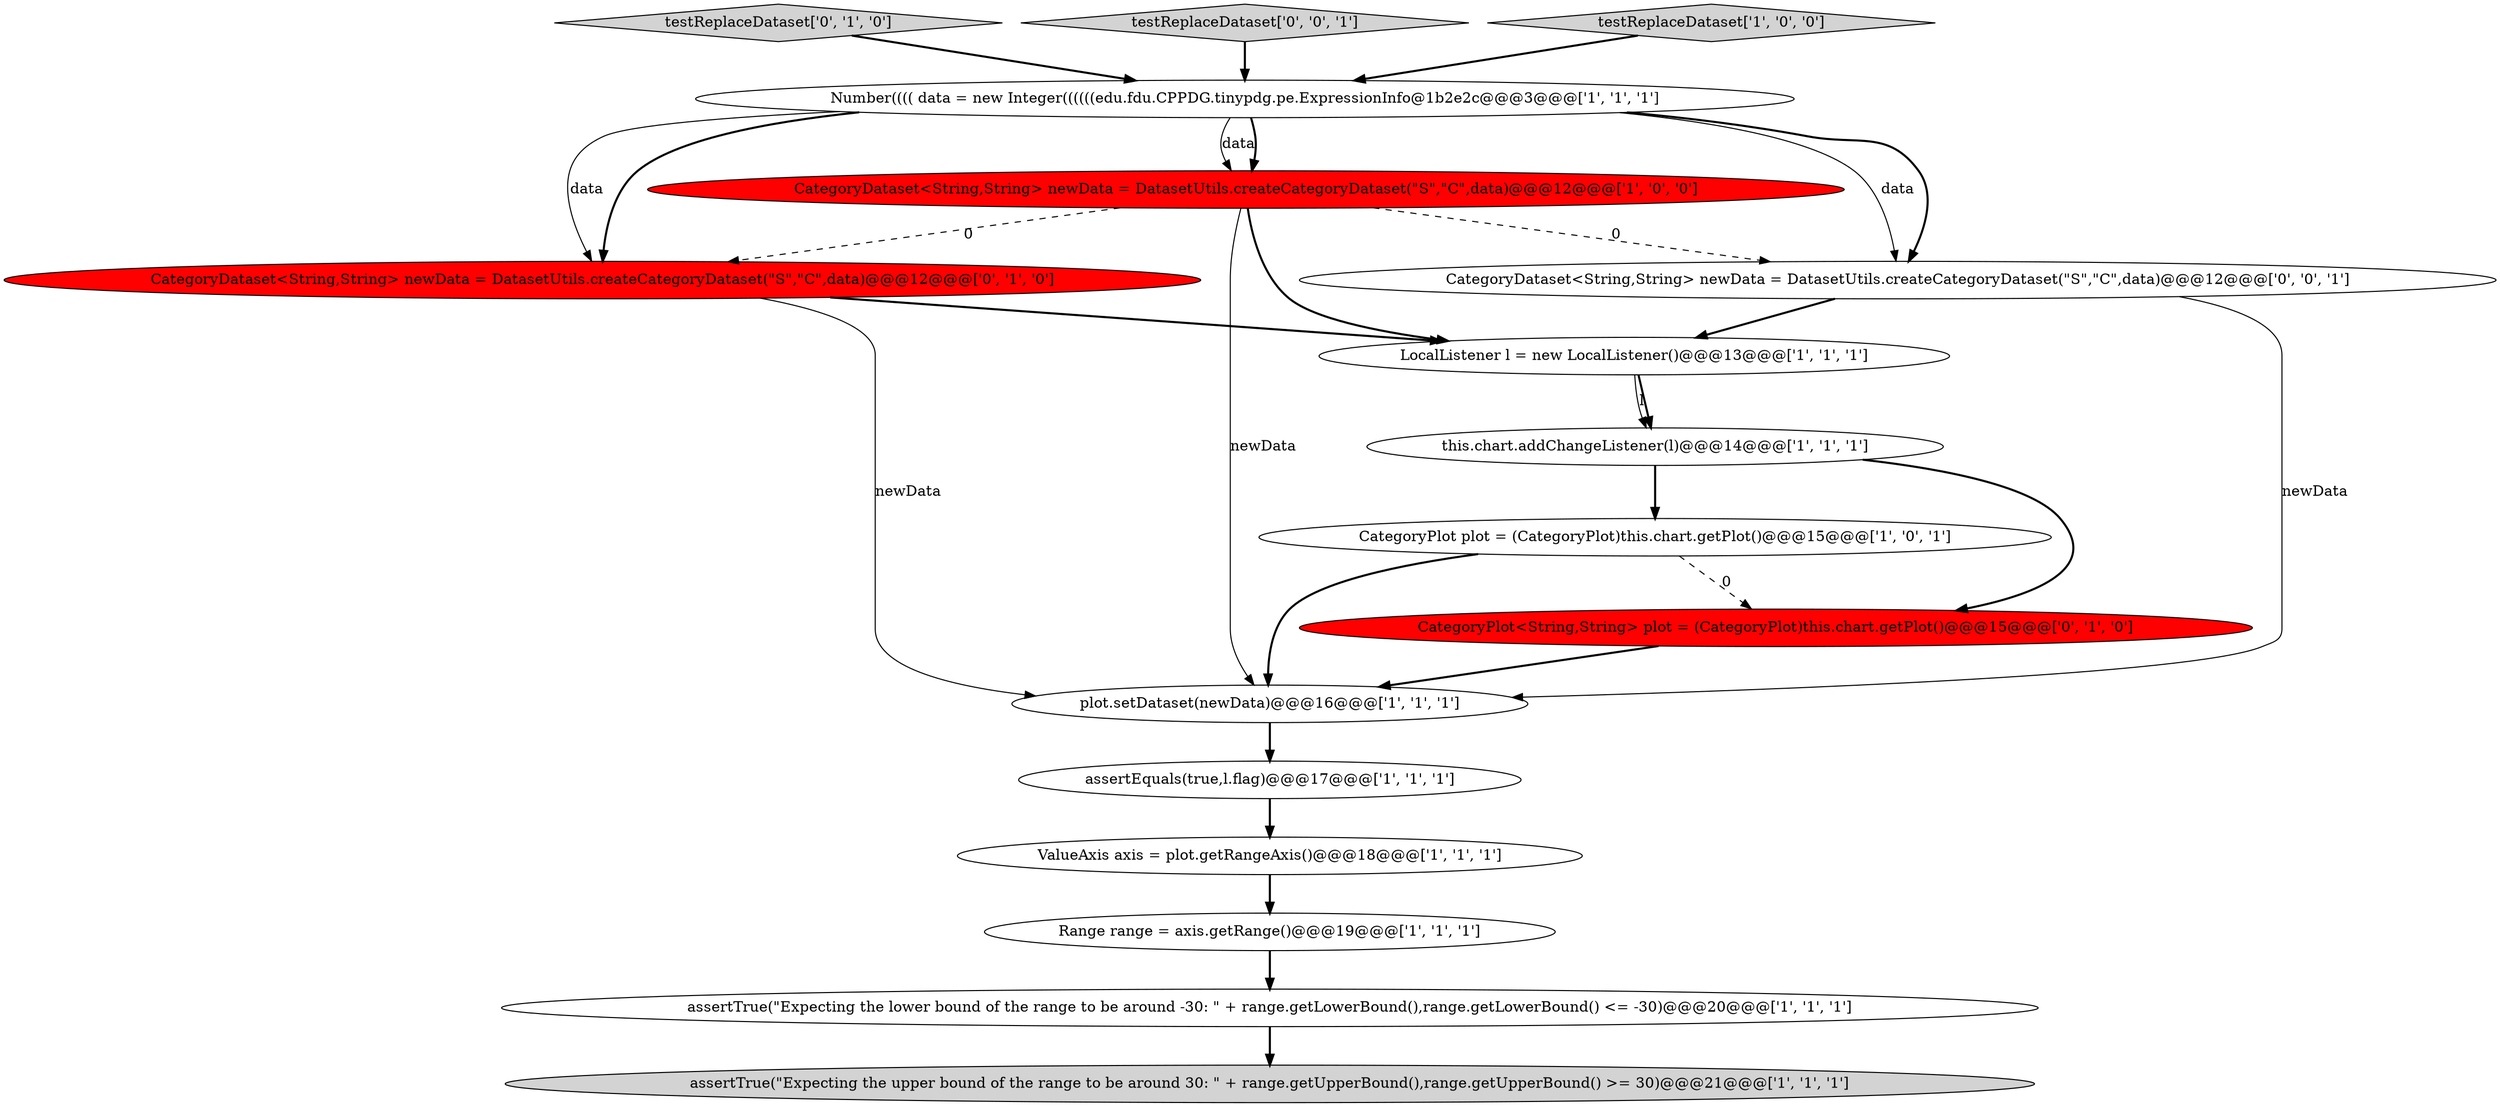 digraph {
14 [style = filled, label = "testReplaceDataset['0', '1', '0']", fillcolor = lightgray, shape = diamond image = "AAA0AAABBB2BBB"];
16 [style = filled, label = "testReplaceDataset['0', '0', '1']", fillcolor = lightgray, shape = diamond image = "AAA0AAABBB3BBB"];
3 [style = filled, label = "assertEquals(true,l.flag)@@@17@@@['1', '1', '1']", fillcolor = white, shape = ellipse image = "AAA0AAABBB1BBB"];
7 [style = filled, label = "CategoryDataset<String,String> newData = DatasetUtils.createCategoryDataset(\"S\",\"C\",data)@@@12@@@['1', '0', '0']", fillcolor = red, shape = ellipse image = "AAA1AAABBB1BBB"];
0 [style = filled, label = "assertTrue(\"Expecting the upper bound of the range to be around 30: \" + range.getUpperBound(),range.getUpperBound() >= 30)@@@21@@@['1', '1', '1']", fillcolor = lightgray, shape = ellipse image = "AAA0AAABBB1BBB"];
1 [style = filled, label = "Range range = axis.getRange()@@@19@@@['1', '1', '1']", fillcolor = white, shape = ellipse image = "AAA0AAABBB1BBB"];
2 [style = filled, label = "testReplaceDataset['1', '0', '0']", fillcolor = lightgray, shape = diamond image = "AAA0AAABBB1BBB"];
10 [style = filled, label = "LocalListener l = new LocalListener()@@@13@@@['1', '1', '1']", fillcolor = white, shape = ellipse image = "AAA0AAABBB1BBB"];
11 [style = filled, label = "assertTrue(\"Expecting the lower bound of the range to be around -30: \" + range.getLowerBound(),range.getLowerBound() <= -30)@@@20@@@['1', '1', '1']", fillcolor = white, shape = ellipse image = "AAA0AAABBB1BBB"];
6 [style = filled, label = "Number(((( data = new Integer((((((edu.fdu.CPPDG.tinypdg.pe.ExpressionInfo@1b2e2c@@@3@@@['1', '1', '1']", fillcolor = white, shape = ellipse image = "AAA0AAABBB1BBB"];
8 [style = filled, label = "this.chart.addChangeListener(l)@@@14@@@['1', '1', '1']", fillcolor = white, shape = ellipse image = "AAA0AAABBB1BBB"];
12 [style = filled, label = "CategoryPlot<String,String> plot = (CategoryPlot)this.chart.getPlot()@@@15@@@['0', '1', '0']", fillcolor = red, shape = ellipse image = "AAA1AAABBB2BBB"];
13 [style = filled, label = "CategoryDataset<String,String> newData = DatasetUtils.createCategoryDataset(\"S\",\"C\",data)@@@12@@@['0', '1', '0']", fillcolor = red, shape = ellipse image = "AAA1AAABBB2BBB"];
5 [style = filled, label = "plot.setDataset(newData)@@@16@@@['1', '1', '1']", fillcolor = white, shape = ellipse image = "AAA0AAABBB1BBB"];
9 [style = filled, label = "ValueAxis axis = plot.getRangeAxis()@@@18@@@['1', '1', '1']", fillcolor = white, shape = ellipse image = "AAA0AAABBB1BBB"];
15 [style = filled, label = "CategoryDataset<String,String> newData = DatasetUtils.createCategoryDataset(\"S\",\"C\",data)@@@12@@@['0', '0', '1']", fillcolor = white, shape = ellipse image = "AAA0AAABBB3BBB"];
4 [style = filled, label = "CategoryPlot plot = (CategoryPlot)this.chart.getPlot()@@@15@@@['1', '0', '1']", fillcolor = white, shape = ellipse image = "AAA0AAABBB1BBB"];
5->3 [style = bold, label=""];
13->10 [style = bold, label=""];
15->10 [style = bold, label=""];
12->5 [style = bold, label=""];
10->8 [style = solid, label="l"];
7->10 [style = bold, label=""];
2->6 [style = bold, label=""];
16->6 [style = bold, label=""];
7->5 [style = solid, label="newData"];
6->15 [style = solid, label="data"];
6->15 [style = bold, label=""];
1->11 [style = bold, label=""];
4->12 [style = dashed, label="0"];
3->9 [style = bold, label=""];
6->7 [style = solid, label="data"];
11->0 [style = bold, label=""];
6->13 [style = solid, label="data"];
10->8 [style = bold, label=""];
13->5 [style = solid, label="newData"];
6->13 [style = bold, label=""];
15->5 [style = solid, label="newData"];
7->13 [style = dashed, label="0"];
7->15 [style = dashed, label="0"];
8->4 [style = bold, label=""];
6->7 [style = bold, label=""];
9->1 [style = bold, label=""];
4->5 [style = bold, label=""];
14->6 [style = bold, label=""];
8->12 [style = bold, label=""];
}
